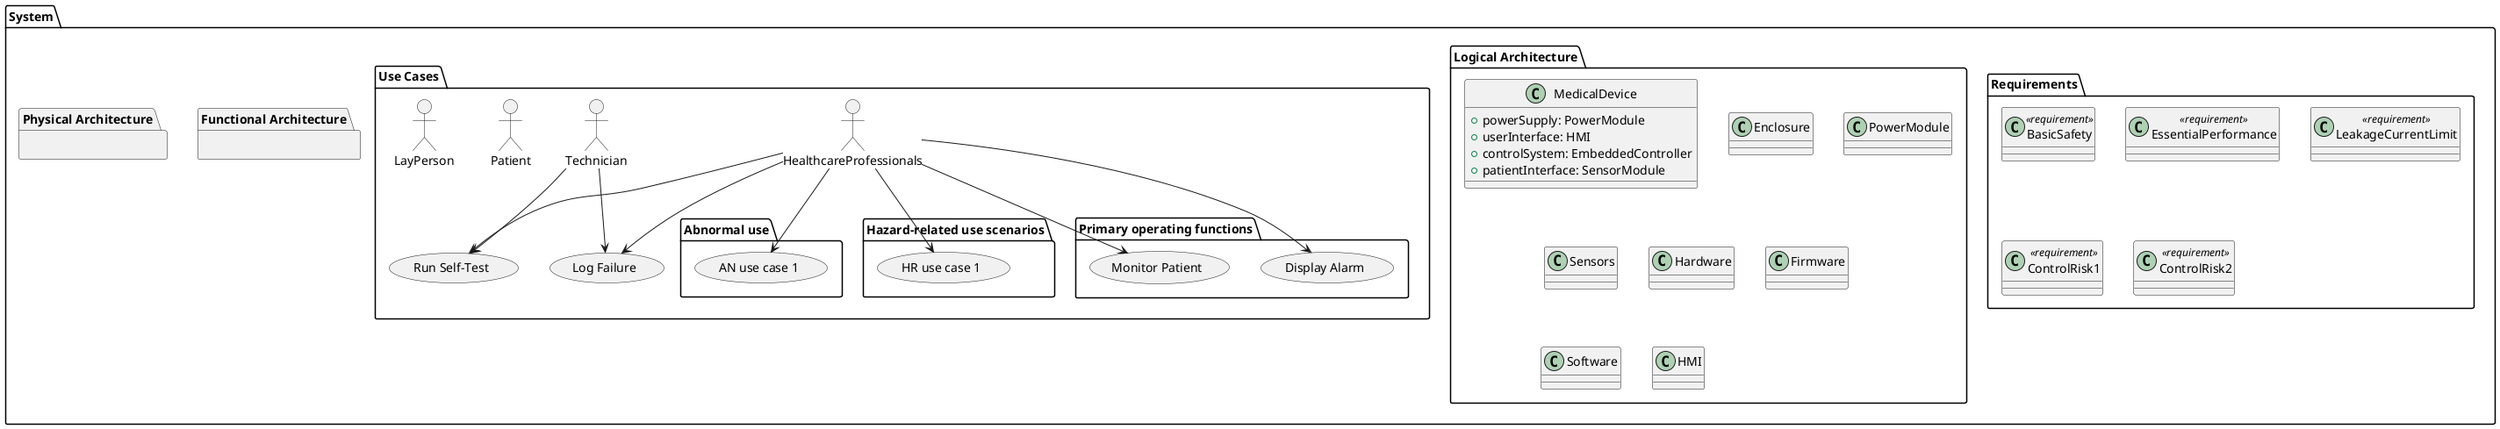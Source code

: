 @startuml
'Compile with plantUML Online Server https://www.plantuml.com/plantuml/uml
allow_mixing

'RLFP

package "System" {
package "Requirements" {
  class BasicSafety <<requirement>>
  class EssentialPerformance <<requirement>>
  class LeakageCurrentLimit <<requirement>>
  class ControlRisk1 <<requirement>>
  class ControlRisk2 <<requirement>>
}

package "Logical Architecture" {

class MedicalDevice {
    + powerSupply: PowerModule
    + userInterface: HMI
    + controlSystem: EmbeddedController
    + patientInterface: SensorModule
}

class Enclosure
class PowerModule
class Sensors
class Hardware
class Firmware
class Software
class HMI

}

package "Functional Architecture" {

}

package "Physical Architecture" {

}

package "Use Cases" {
'Intended user profiles per IEC 62366-1
  actor HealthcareProfessionals
  actor Technician
  actor Patient
  actor LayPerson

  usecase "Run Self-Test" as UC1
  usecase "Log Failure" as UC2
  HealthcareProfessionals --> UC1
  Technician --> UC1
  HealthcareProfessionals --> UC2
  Technician --> UC2
  
  package "Primary operating functions" {
   usecase "Display Alarm" as UC3
   usecase "Monitor Patient" as UC4
   HealthcareProfessionals --> UC3
   HealthcareProfessionals --> UC4
  }
  
  package "Abnormal use" {
  usecase "AN use case 1" as UC5
  HealthcareProfessionals --> UC5
  }
  package "Hazard-related use scenarios" {
  usecase "HR use case 1" as UC6
  HealthcareProfessionals --> UC6
  }

}

}
@enduml